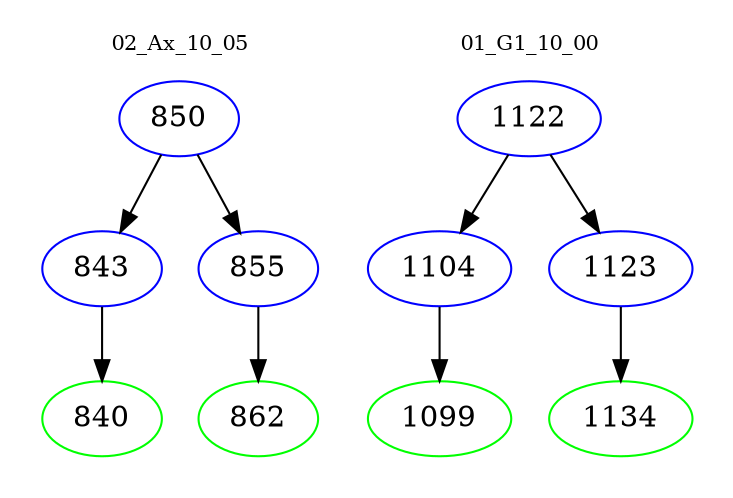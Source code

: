 digraph{
subgraph cluster_0 {
color = white
label = "02_Ax_10_05";
fontsize=10;
T0_850 [label="850", color="blue"]
T0_850 -> T0_843 [color="black"]
T0_843 [label="843", color="blue"]
T0_843 -> T0_840 [color="black"]
T0_840 [label="840", color="green"]
T0_850 -> T0_855 [color="black"]
T0_855 [label="855", color="blue"]
T0_855 -> T0_862 [color="black"]
T0_862 [label="862", color="green"]
}
subgraph cluster_1 {
color = white
label = "01_G1_10_00";
fontsize=10;
T1_1122 [label="1122", color="blue"]
T1_1122 -> T1_1104 [color="black"]
T1_1104 [label="1104", color="blue"]
T1_1104 -> T1_1099 [color="black"]
T1_1099 [label="1099", color="green"]
T1_1122 -> T1_1123 [color="black"]
T1_1123 [label="1123", color="blue"]
T1_1123 -> T1_1134 [color="black"]
T1_1134 [label="1134", color="green"]
}
}
